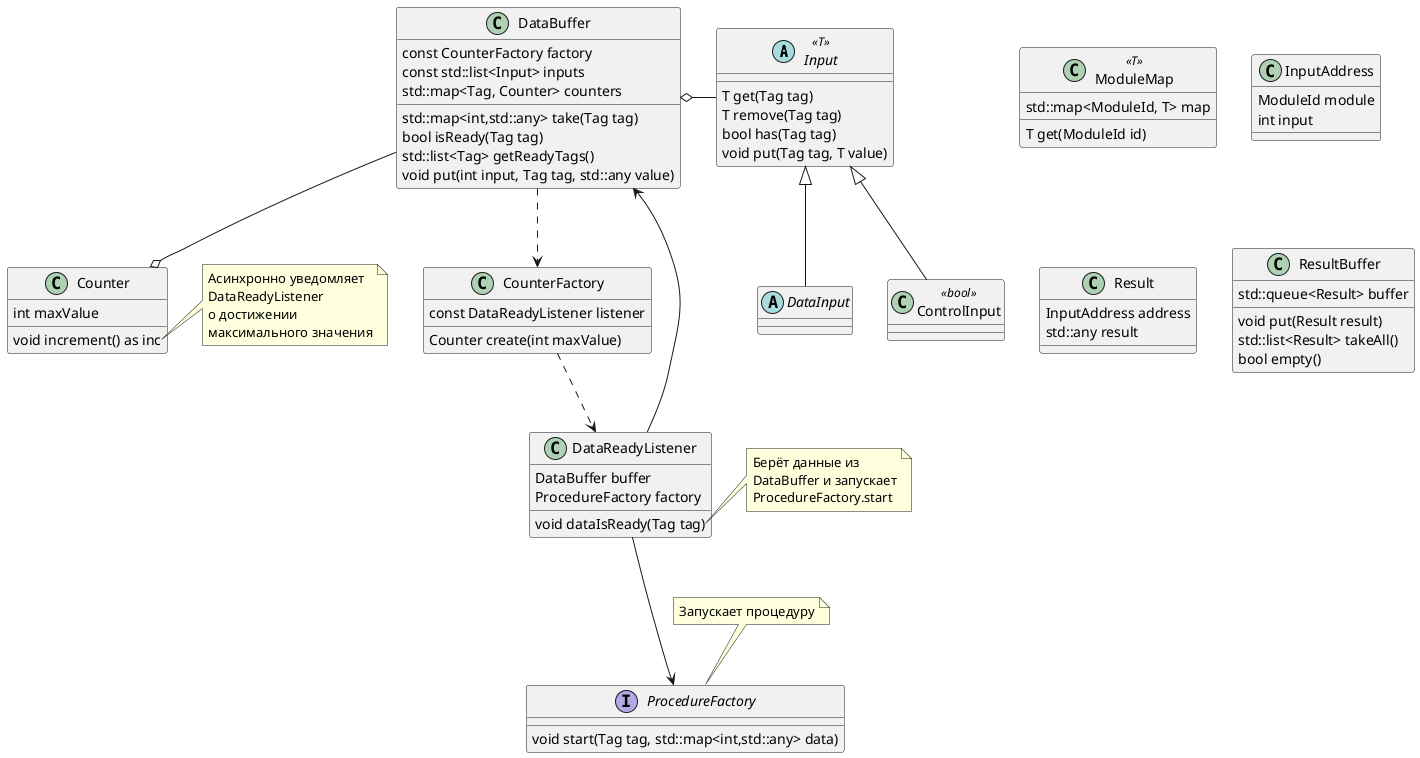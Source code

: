 @startuml

abstract class Input << T >> {
    T get(Tag tag)
    T remove(Tag tag)
    bool has(Tag tag)
    void put(Tag tag, T value)
}

abstract class DataInput

class ControlInput << bool >>

class DataBuffer {
    const CounterFactory factory
    const std::list<Input> inputs
    std::map<Tag, Counter> counters
    std::map<int,std::any> take(Tag tag)
    bool isReady(Tag tag)
    std::list<Tag> getReadyTags()
    void put(int input, Tag tag, std::any value)
}

DataBuffer -.> CounterFactory
DataBuffer --o Counter
CounterFactory .-> DataReadyListener

class CounterFactory {
    const DataReadyListener listener
    Counter create(int maxValue)
}

class Counter {
    int maxValue
    void increment() as inc
}
note right of Counter::increment
 Асинхронно уведомляет
 DataReadyListener
 о достижении
 максимального значения
end note

Input <|-- DataInput
Input <|-- ControlInput

DataBuffer o- Input

DataReadyListener ---> ProcedureFactory
DataReadyListener ---> DataBuffer

class DataReadyListener {
    DataBuffer buffer
    ProcedureFactory factory
    void dataIsReady(Tag tag)
}
note right of DataReadyListener::dataIsReady
    Берёт данные из
    DataBuffer и запускает
    ProcedureFactory.start
end note

interface ProcedureFactory {
    void start(Tag tag, std::map<int,std::any> data)
}
note top: Запускает процедуру

class ModuleMap << T >>{
    std::map<ModuleId, T> map
    T get(ModuleId id)
}

class InputAddress {
    ModuleId module
    int input
}

class Result {
    InputAddress address
    std::any result
}

class ResultBuffer {
    std::queue<Result> buffer
    void put(Result result)
    std::list<Result> takeAll()
    bool empty()
}

@enduml

todo: решить, в какой момент запоминать значения служебных входов